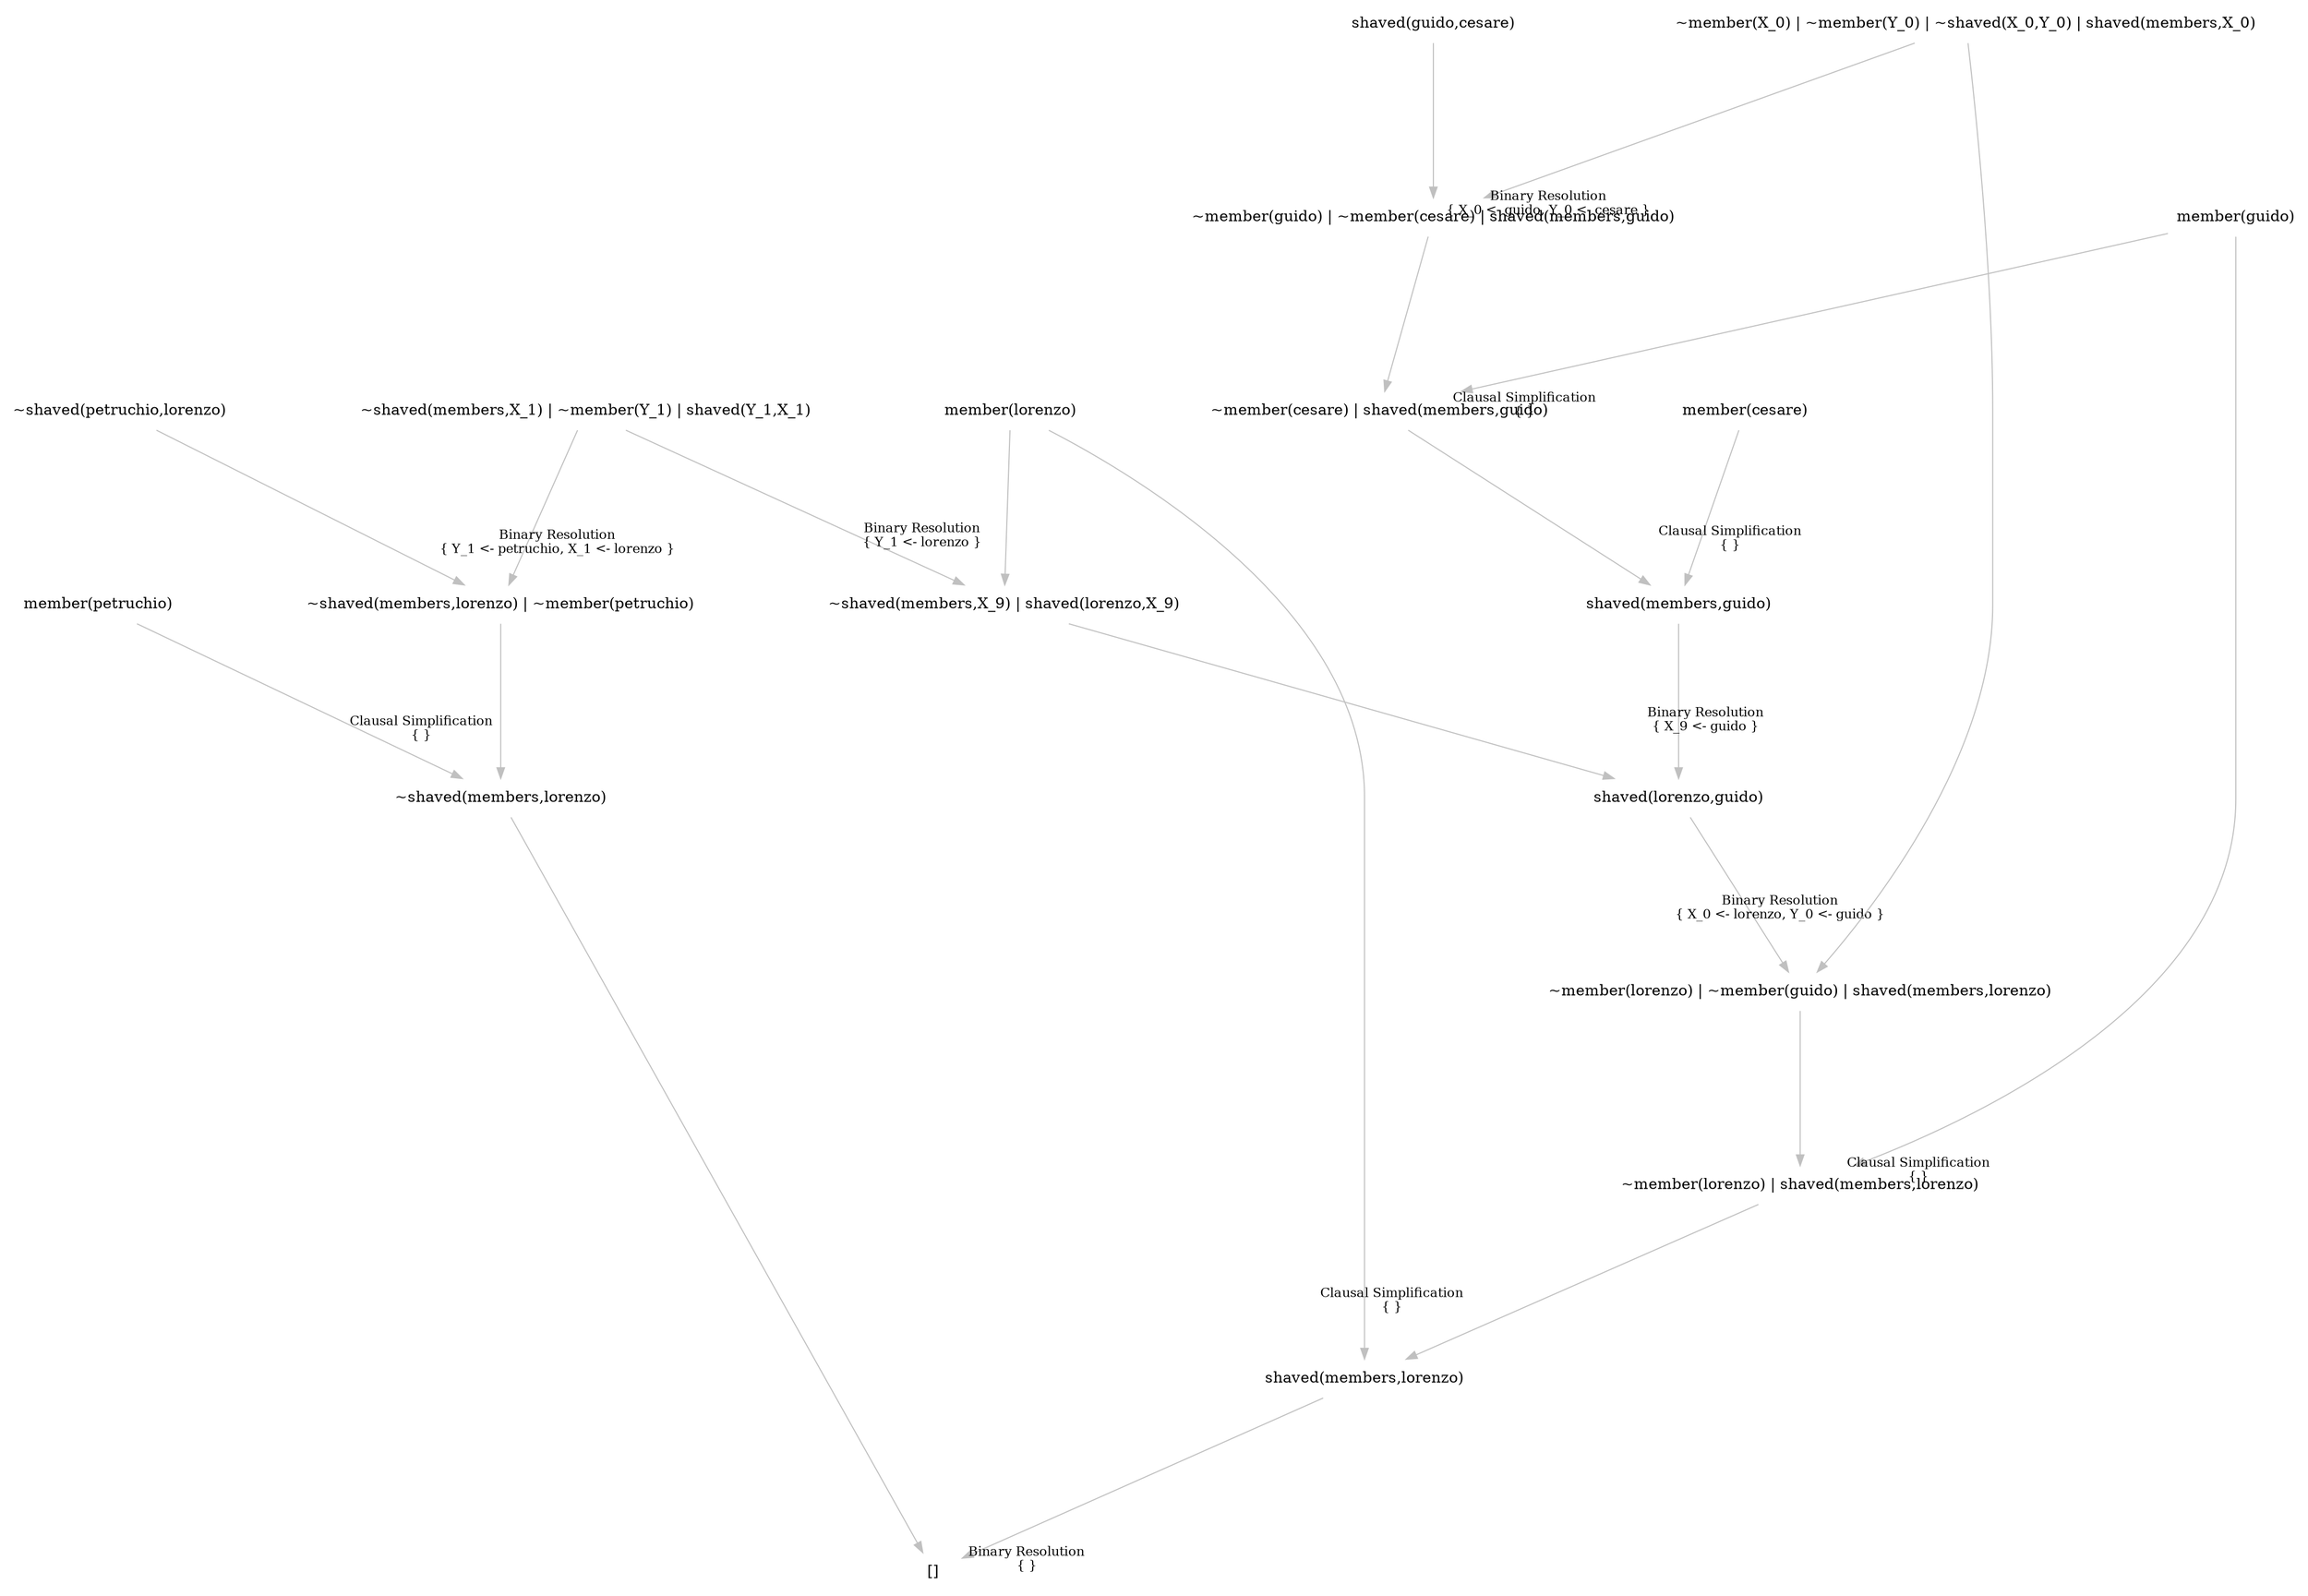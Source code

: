 digraph {
	nodesep="1.5"; ranksep=2;
	node [shape=plaintext];
	edge [color=gray];
	"shaved(members,lorenzo)" -> "[]" [labelfontcolor=black,labelfontsize="12",headlabel="Binary Resolution\n{ }",labeldistance="6"];
	"member(lorenzo)" -> "shaved(members,lorenzo)" [labelfontcolor=black,labelfontsize="12",headlabel="Clausal Simplification\n{ }",labeldistance="6"];
	"~member(lorenzo) | shaved(members,lorenzo)" -> "shaved(members,lorenzo)" ;
	"member(guido)" -> "~member(lorenzo) | shaved(members,lorenzo)" [labelfontcolor=black,labelfontsize="12",headlabel="Clausal Simplification\n{ }",labeldistance="6"];
	"~member(lorenzo) | ~member(guido) | shaved(members,lorenzo)" -> "~member(lorenzo) | shaved(members,lorenzo)" ;
	"shaved(lorenzo,guido)" -> "~member(lorenzo) | ~member(guido) | shaved(members,lorenzo)" [labelfontcolor=black,labelfontsize="12",headlabel="Binary Resolution\n{ X_0 <- lorenzo, Y_0 <- guido }",labeldistance="6"];
	"shaved(members,guido)" -> "shaved(lorenzo,guido)" [labelfontcolor=black,labelfontsize="12",headlabel="Binary Resolution\n{ X_9 <- guido }",labeldistance="6"];
	"member(cesare)" -> "shaved(members,guido)" [labelfontcolor=black,labelfontsize="12",headlabel="Clausal Simplification\n{ }",labeldistance="6"];
	"~member(cesare) | shaved(members,guido)" -> "shaved(members,guido)" ;
	"member(guido)" -> "~member(cesare) | shaved(members,guido)" [labelfontcolor=black,labelfontsize="12",headlabel="Clausal Simplification\n{ }",labeldistance="6"];
	"~member(guido) | ~member(cesare) | shaved(members,guido)" -> "~member(cesare) | shaved(members,guido)" ;
	"~member(X_0) | ~member(Y_0) | ~shaved(X_0,Y_0) | shaved(members,X_0)" -> "~member(guido) | ~member(cesare) | shaved(members,guido)" [labelfontcolor=black,labelfontsize="12",headlabel="Binary Resolution\n{ X_0 <- guido, Y_0 <- cesare }",labeldistance="6"];
	"shaved(guido,cesare)" -> "~member(guido) | ~member(cesare) | shaved(members,guido)" ;
	"~shaved(members,X_9) | shaved(lorenzo,X_9)" -> "shaved(lorenzo,guido)" ;
	"~shaved(members,X_1) | ~member(Y_1) | shaved(Y_1,X_1)" -> "~shaved(members,X_9) | shaved(lorenzo,X_9)" [labelfontcolor=black,labelfontsize="12",headlabel="Binary Resolution\n{ Y_1 <- lorenzo }",labeldistance="6"];
	"member(lorenzo)" -> "~shaved(members,X_9) | shaved(lorenzo,X_9)" ;
	"~member(X_0) | ~member(Y_0) | ~shaved(X_0,Y_0) | shaved(members,X_0)" -> "~member(lorenzo) | ~member(guido) | shaved(members,lorenzo)" ;
	"~shaved(members,lorenzo)" -> "[]" ;
	"member(petruchio)" -> "~shaved(members,lorenzo)" [labelfontcolor=black,labelfontsize="12",headlabel="Clausal Simplification\n{ }",labeldistance="6"];
	"~shaved(members,lorenzo) | ~member(petruchio)" -> "~shaved(members,lorenzo)" ;
	"~shaved(members,X_1) | ~member(Y_1) | shaved(Y_1,X_1)" -> "~shaved(members,lorenzo) | ~member(petruchio)" [labelfontcolor=black,labelfontsize="12",headlabel="Binary Resolution\n{ Y_1 <- petruchio, X_1 <- lorenzo }",labeldistance="6"];
	"~shaved(petruchio,lorenzo)" -> "~shaved(members,lorenzo) | ~member(petruchio)" ;
}

